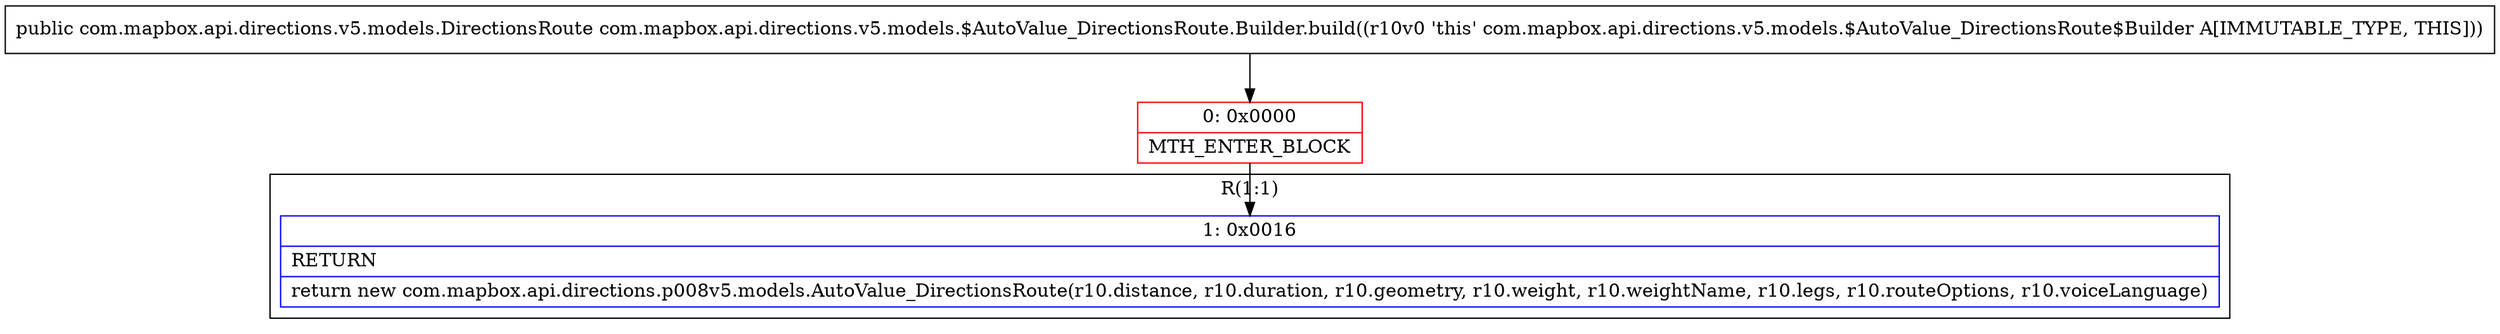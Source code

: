 digraph "CFG forcom.mapbox.api.directions.v5.models.$AutoValue_DirectionsRoute.Builder.build()Lcom\/mapbox\/api\/directions\/v5\/models\/DirectionsRoute;" {
subgraph cluster_Region_1605401899 {
label = "R(1:1)";
node [shape=record,color=blue];
Node_1 [shape=record,label="{1\:\ 0x0016|RETURN\l|return new com.mapbox.api.directions.p008v5.models.AutoValue_DirectionsRoute(r10.distance, r10.duration, r10.geometry, r10.weight, r10.weightName, r10.legs, r10.routeOptions, r10.voiceLanguage)\l}"];
}
Node_0 [shape=record,color=red,label="{0\:\ 0x0000|MTH_ENTER_BLOCK\l}"];
MethodNode[shape=record,label="{public com.mapbox.api.directions.v5.models.DirectionsRoute com.mapbox.api.directions.v5.models.$AutoValue_DirectionsRoute.Builder.build((r10v0 'this' com.mapbox.api.directions.v5.models.$AutoValue_DirectionsRoute$Builder A[IMMUTABLE_TYPE, THIS])) }"];
MethodNode -> Node_0;
Node_0 -> Node_1;
}

